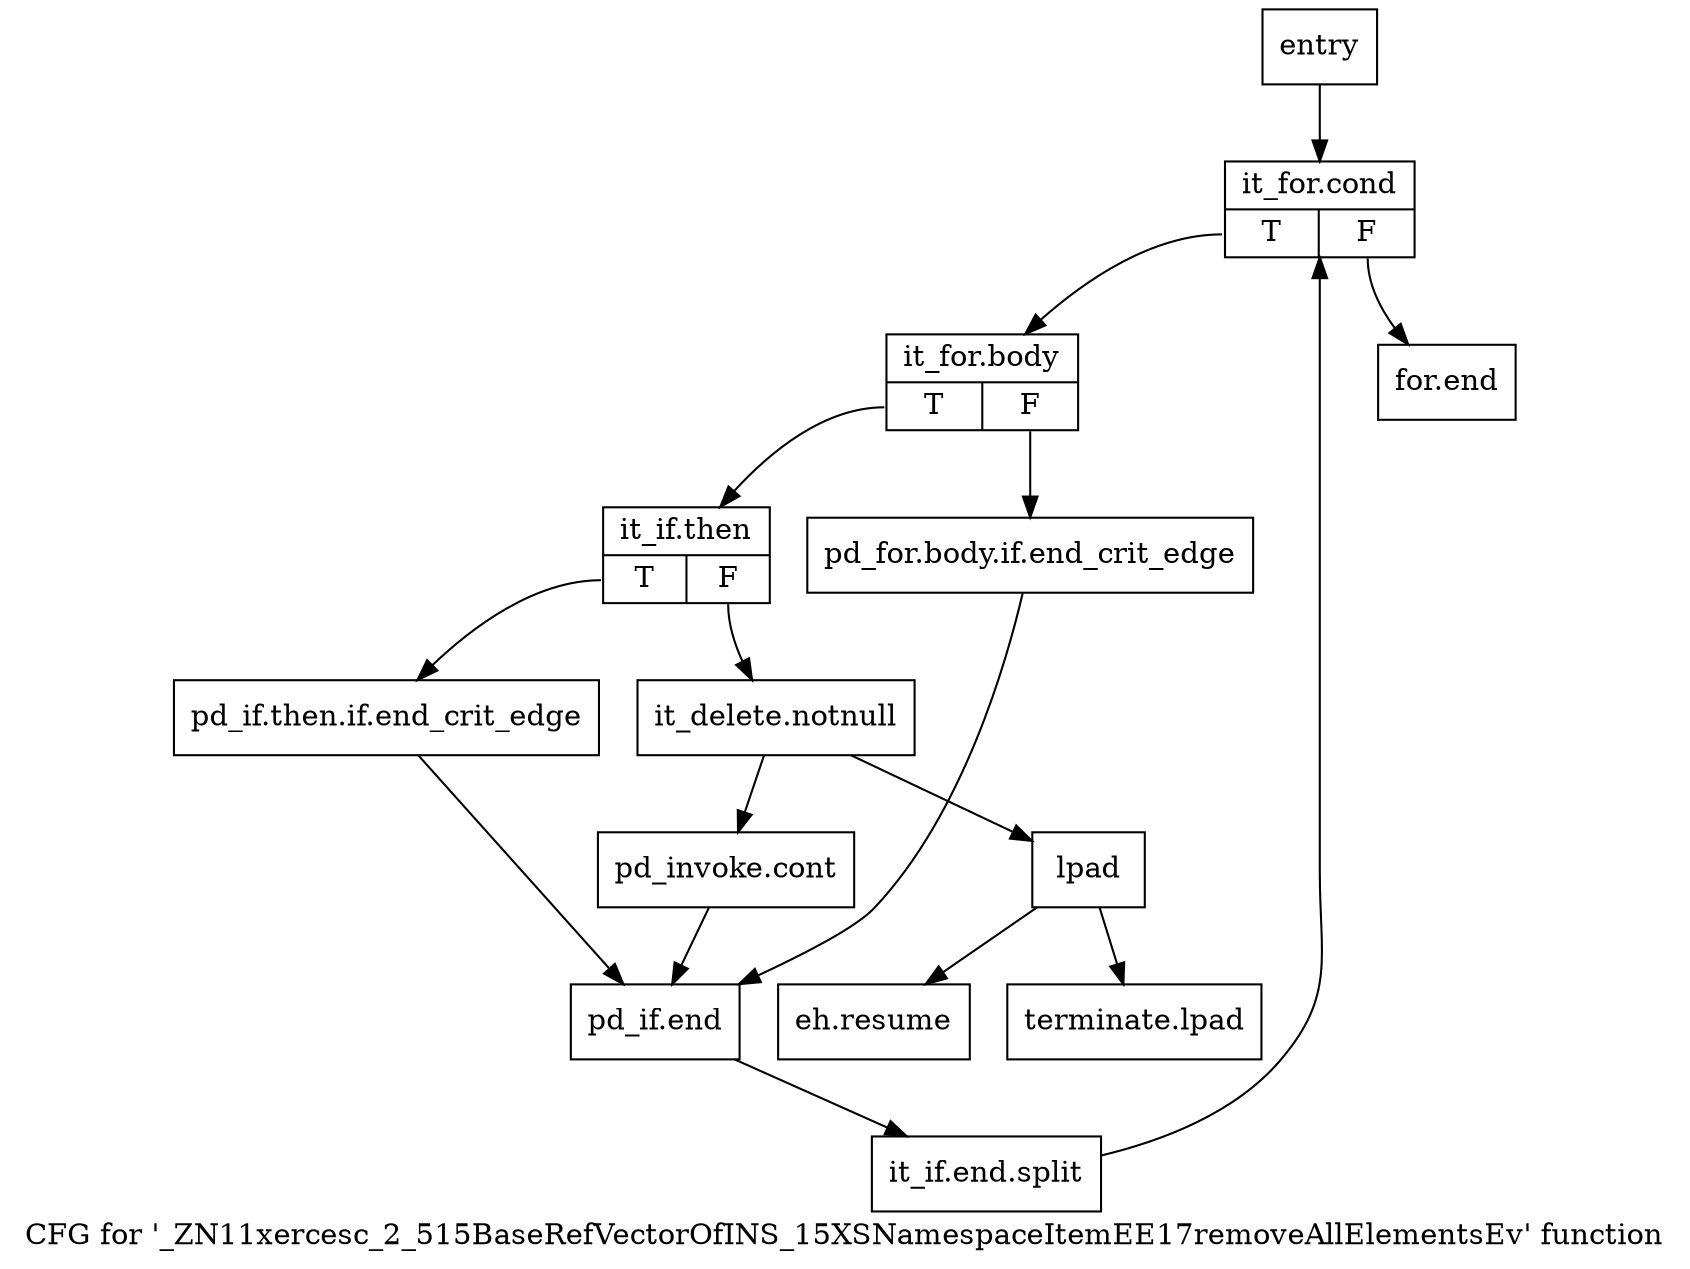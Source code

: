 digraph "CFG for '_ZN11xercesc_2_515BaseRefVectorOfINS_15XSNamespaceItemEE17removeAllElementsEv' function" {
	label="CFG for '_ZN11xercesc_2_515BaseRefVectorOfINS_15XSNamespaceItemEE17removeAllElementsEv' function";

	Node0x5612590 [shape=record,label="{entry}"];
	Node0x5612590 -> Node0x56125e0;
	Node0x56125e0 [shape=record,label="{it_for.cond|{<s0>T|<s1>F}}"];
	Node0x56125e0:s0 -> Node0x5612630;
	Node0x56125e0:s1 -> Node0x56128b0;
	Node0x5612630 [shape=record,label="{it_for.body|{<s0>T|<s1>F}}"];
	Node0x5612630:s0 -> Node0x56126d0;
	Node0x5612630:s1 -> Node0x5612680;
	Node0x5612680 [shape=record,label="{pd_for.body.if.end_crit_edge}"];
	Node0x5612680 -> Node0x5612860;
	Node0x56126d0 [shape=record,label="{it_if.then|{<s0>T|<s1>F}}"];
	Node0x56126d0:s0 -> Node0x5612720;
	Node0x56126d0:s1 -> Node0x5612770;
	Node0x5612720 [shape=record,label="{pd_if.then.if.end_crit_edge}"];
	Node0x5612720 -> Node0x5612860;
	Node0x5612770 [shape=record,label="{it_delete.notnull}"];
	Node0x5612770 -> Node0x56127c0;
	Node0x5612770 -> Node0x5612810;
	Node0x56127c0 [shape=record,label="{pd_invoke.cont}"];
	Node0x56127c0 -> Node0x5612860;
	Node0x5612810 [shape=record,label="{lpad}"];
	Node0x5612810 -> Node0x5612900;
	Node0x5612810 -> Node0x5612950;
	Node0x5612860 [shape=record,label="{pd_if.end}"];
	Node0x5612860 -> Node0xb4af680;
	Node0xb4af680 [shape=record,label="{it_if.end.split}"];
	Node0xb4af680 -> Node0x56125e0;
	Node0x56128b0 [shape=record,label="{for.end}"];
	Node0x5612900 [shape=record,label="{eh.resume}"];
	Node0x5612950 [shape=record,label="{terminate.lpad}"];
}
